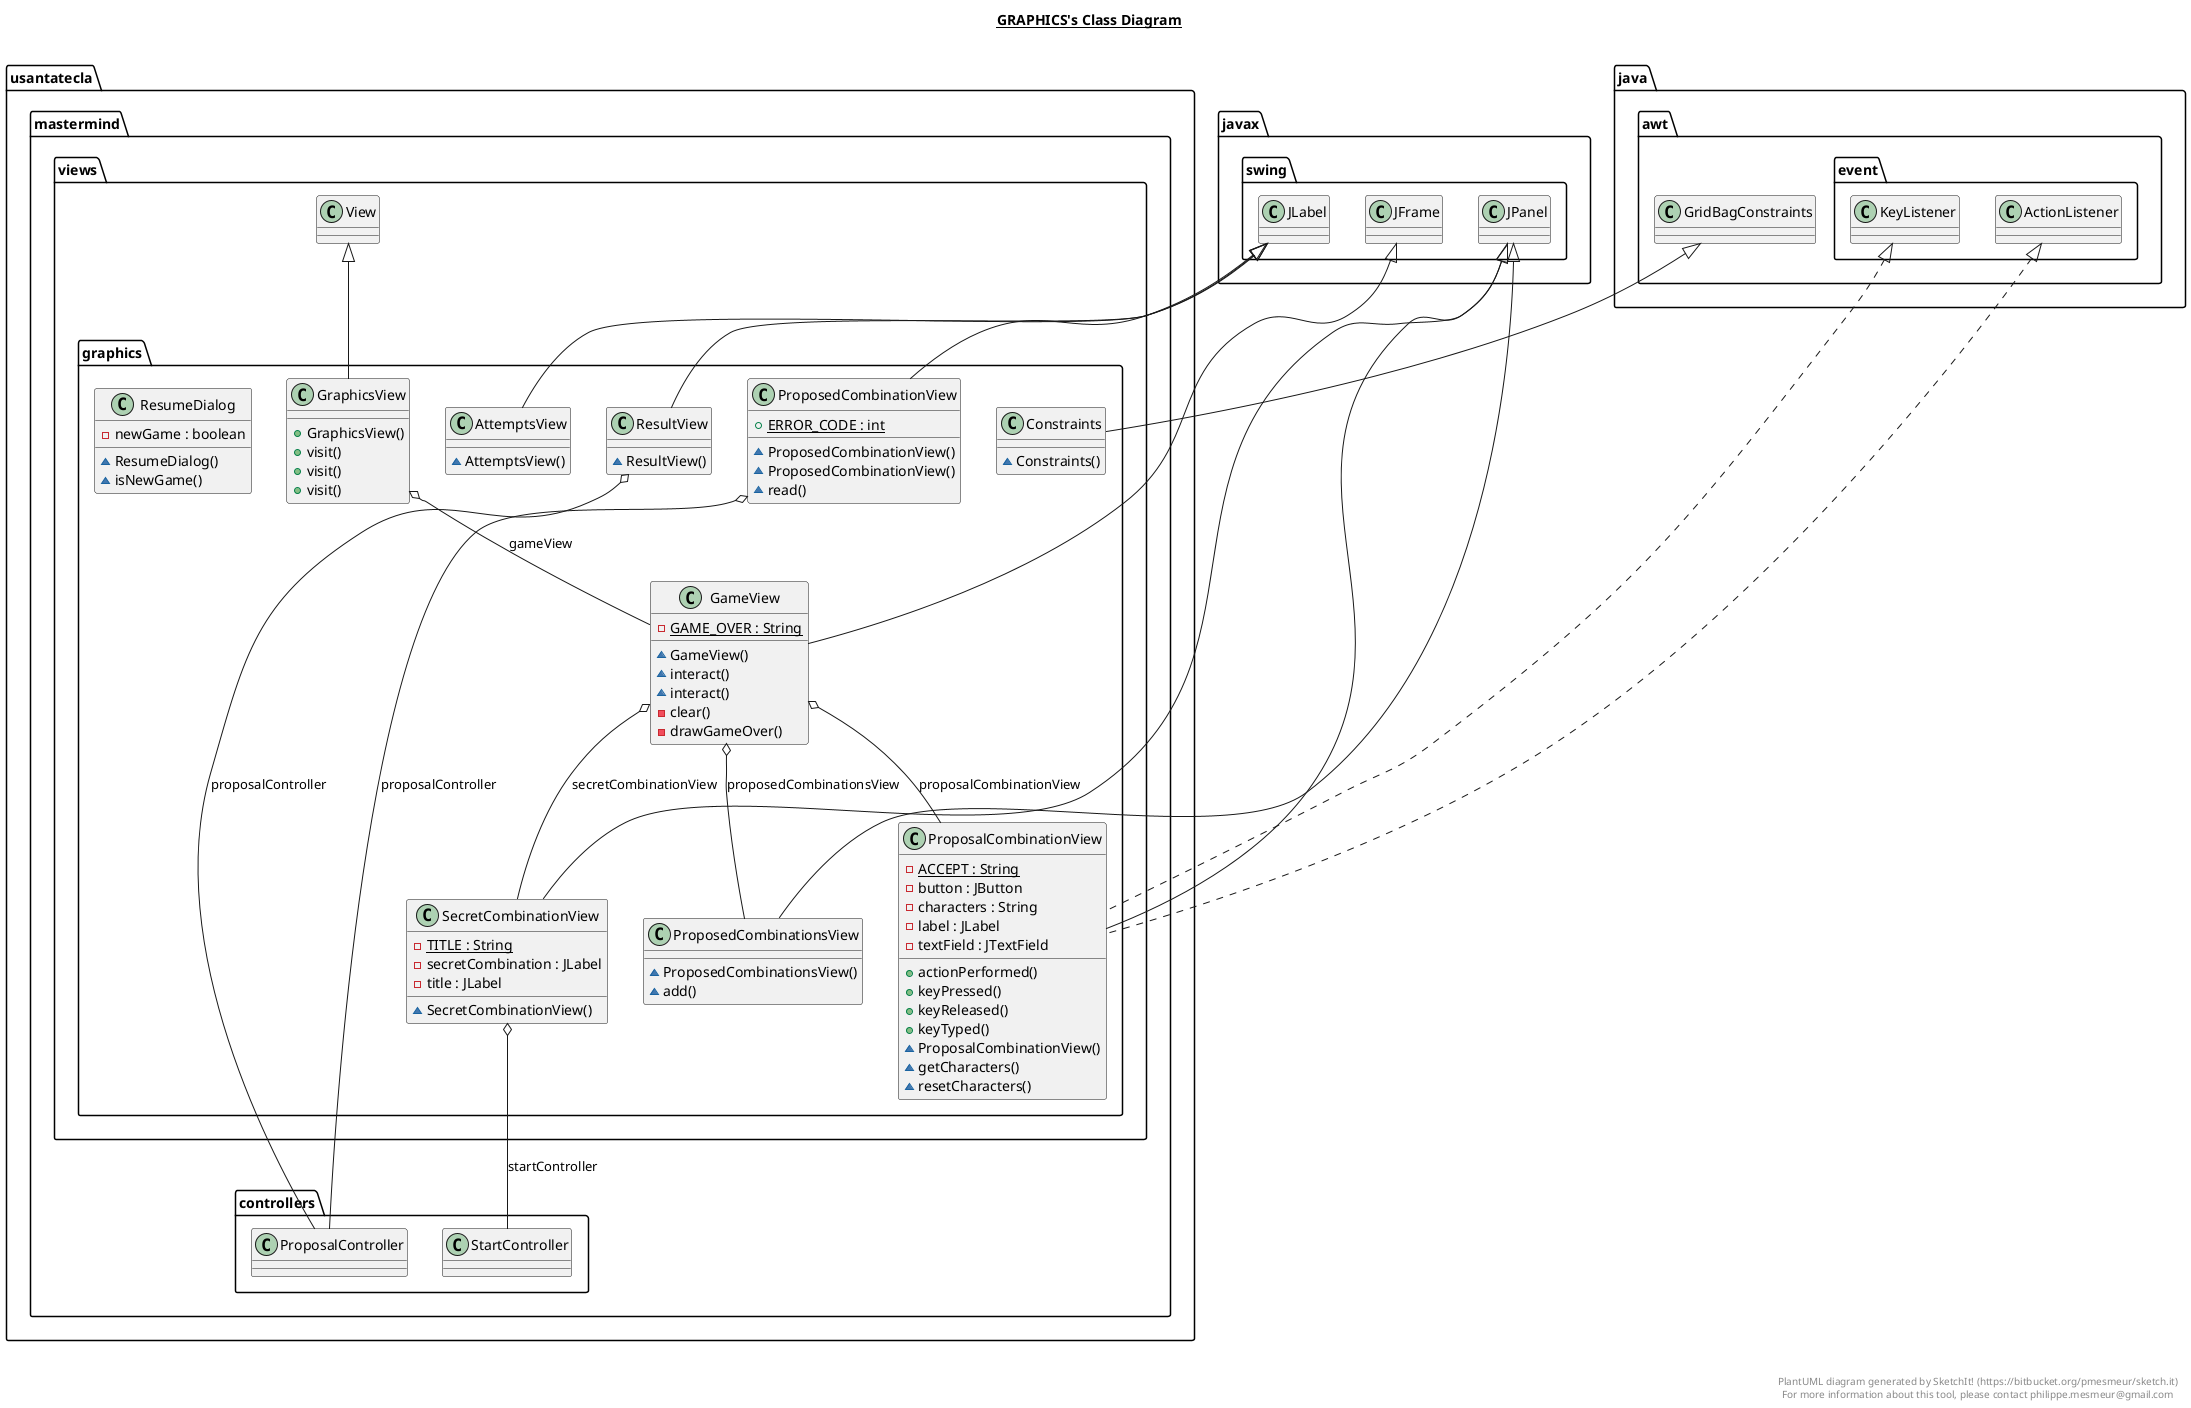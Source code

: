 @startuml

title __GRAPHICS's Class Diagram__\n

  namespace usantatecla.mastermind {
    namespace views {
      namespace graphics {
        class usantatecla.mastermind.views.graphics.AttemptsView {
            ~ AttemptsView()
        }
      }
    }
  }
  

  namespace usantatecla.mastermind {
    namespace views {
      namespace graphics {
        class usantatecla.mastermind.views.graphics.Constraints {
            ~ Constraints()
        }
      }
    }
  }
  

  namespace usantatecla.mastermind {
    namespace views {
      namespace graphics {
        class usantatecla.mastermind.views.graphics.GameView {
            {static} - GAME_OVER : String
            ~ GameView()
            ~ interact()
            ~ interact()
            - clear()
            - drawGameOver()
        }
      }
    }
  }
  

  namespace usantatecla.mastermind {
    namespace views {
      namespace graphics {
        class usantatecla.mastermind.views.graphics.GraphicsView {
            + GraphicsView()
            + visit()
            + visit()
            + visit()
        }
      }
    }
  }
  

  namespace usantatecla.mastermind {
    namespace views {
      namespace graphics {
        class usantatecla.mastermind.views.graphics.ProposalCombinationView {
            {static} - ACCEPT : String
            - button : JButton
            - characters : String
            - label : JLabel
            - textField : JTextField
            + actionPerformed()
            + keyPressed()
            + keyReleased()
            + keyTyped()
            ~ ProposalCombinationView()
            ~ getCharacters()
            ~ resetCharacters()
        }
      }
    }
  }
  

  namespace usantatecla.mastermind {
    namespace views {
      namespace graphics {
        class usantatecla.mastermind.views.graphics.ProposedCombinationView {
            {static} + ERROR_CODE : int
            ~ ProposedCombinationView()
            ~ ProposedCombinationView()
            ~ read()
        }
      }
    }
  }
  

  namespace usantatecla.mastermind {
    namespace views {
      namespace graphics {
        class usantatecla.mastermind.views.graphics.ProposedCombinationsView {
            ~ ProposedCombinationsView()
            ~ add()
        }
      }
    }
  }
  

  namespace usantatecla.mastermind {
    namespace views {
      namespace graphics {
        class usantatecla.mastermind.views.graphics.ResultView {
            ~ ResultView()
        }
      }
    }
  }
  

  namespace usantatecla.mastermind {
    namespace views {
      namespace graphics {
        class usantatecla.mastermind.views.graphics.ResumeDialog {
            - newGame : boolean
            ~ ResumeDialog()
            ~ isNewGame()
        }
      }
    }
  }
  

  namespace usantatecla.mastermind {
    namespace views {
      namespace graphics {
        class usantatecla.mastermind.views.graphics.SecretCombinationView {
            {static} - TITLE : String
            - secretCombination : JLabel
            - title : JLabel
            ~ SecretCombinationView()
        }
      }
    }
  }
  

  usantatecla.mastermind.views.graphics.AttemptsView -up-|> javax.swing.JLabel
  usantatecla.mastermind.views.graphics.Constraints -up-|> java.awt.GridBagConstraints
  usantatecla.mastermind.views.graphics.GameView -up-|> javax.swing.JFrame
  usantatecla.mastermind.views.graphics.GameView o-- usantatecla.mastermind.views.graphics.ProposalCombinationView : proposalCombinationView
  usantatecla.mastermind.views.graphics.GameView o-- usantatecla.mastermind.views.graphics.ProposedCombinationsView : proposedCombinationsView
  usantatecla.mastermind.views.graphics.GameView o-- usantatecla.mastermind.views.graphics.SecretCombinationView : secretCombinationView
  usantatecla.mastermind.views.graphics.GraphicsView -up-|> usantatecla.mastermind.views.View
  usantatecla.mastermind.views.graphics.GraphicsView o-- usantatecla.mastermind.views.graphics.GameView : gameView
  usantatecla.mastermind.views.graphics.ProposalCombinationView .up.|> java.awt.event.ActionListener
  usantatecla.mastermind.views.graphics.ProposalCombinationView .up.|> java.awt.event.KeyListener
  usantatecla.mastermind.views.graphics.ProposalCombinationView -up-|> javax.swing.JPanel
  usantatecla.mastermind.views.graphics.ProposedCombinationView -up-|> javax.swing.JLabel
  usantatecla.mastermind.views.graphics.ProposedCombinationView o-- usantatecla.mastermind.controllers.ProposalController : proposalController
  usantatecla.mastermind.views.graphics.ProposedCombinationsView -up-|> javax.swing.JPanel
  usantatecla.mastermind.views.graphics.ResultView -up-|> javax.swing.JLabel
  usantatecla.mastermind.views.graphics.ResultView o-- usantatecla.mastermind.controllers.ProposalController : proposalController
  usantatecla.mastermind.views.graphics.SecretCombinationView -up-|> javax.swing.JPanel
  usantatecla.mastermind.views.graphics.SecretCombinationView o-- usantatecla.mastermind.controllers.StartController : startController


right footer


PlantUML diagram generated by SketchIt! (https://bitbucket.org/pmesmeur/sketch.it)
For more information about this tool, please contact philippe.mesmeur@gmail.com
endfooter

@enduml
